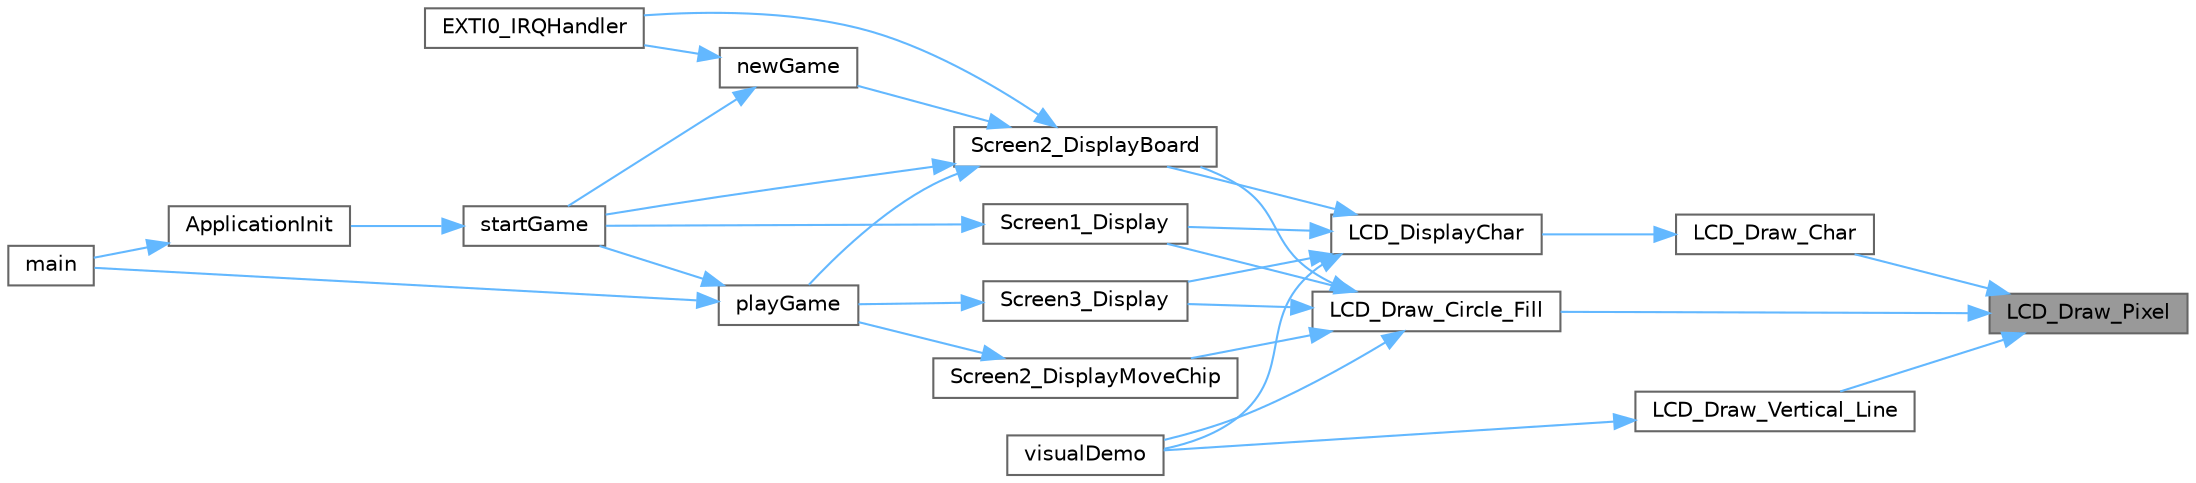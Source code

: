 digraph "LCD_Draw_Pixel"
{
 // LATEX_PDF_SIZE
  bgcolor="transparent";
  edge [fontname=Helvetica,fontsize=10,labelfontname=Helvetica,labelfontsize=10];
  node [fontname=Helvetica,fontsize=10,shape=box,height=0.2,width=0.4];
  rankdir="RL";
  Node1 [id="Node000001",label="LCD_Draw_Pixel",height=0.2,width=0.4,color="gray40", fillcolor="grey60", style="filled", fontcolor="black",tooltip=" "];
  Node1 -> Node2 [id="edge28_Node000001_Node000002",dir="back",color="steelblue1",style="solid",tooltip=" "];
  Node2 [id="Node000002",label="LCD_Draw_Char",height=0.2,width=0.4,color="grey40", fillcolor="white", style="filled",URL="$_l_c_d___driver_8c.html#addb5f8abbda2661be669a4a51f7e544c",tooltip=" "];
  Node2 -> Node3 [id="edge29_Node000002_Node000003",dir="back",color="steelblue1",style="solid",tooltip=" "];
  Node3 [id="Node000003",label="LCD_DisplayChar",height=0.2,width=0.4,color="grey40", fillcolor="white", style="filled",URL="$_l_c_d___driver_8c.html#aa500186c114aaea3dd6cdc11d306617e",tooltip=" "];
  Node3 -> Node4 [id="edge30_Node000003_Node000004",dir="back",color="steelblue1",style="solid",tooltip=" "];
  Node4 [id="Node000004",label="Screen1_Display",height=0.2,width=0.4,color="grey40", fillcolor="white", style="filled",URL="$_display_8c.html#a930e0d87767d5dd317b9bb971e664394",tooltip="displays 1 or 2 player mode choice screen (startup)"];
  Node4 -> Node5 [id="edge31_Node000004_Node000005",dir="back",color="steelblue1",style="solid",tooltip=" "];
  Node5 [id="Node000005",label="startGame",height=0.2,width=0.4,color="grey40", fillcolor="white", style="filled",URL="$_application_code_8c.html#abf5f6de04bef125dc7c4b1cda0357d3f",tooltip="starts a new game and sets scores to zero, displays screen 1 and sets player mode"];
  Node5 -> Node6 [id="edge32_Node000005_Node000006",dir="back",color="steelblue1",style="solid",tooltip=" "];
  Node6 [id="Node000006",label="ApplicationInit",height=0.2,width=0.4,color="grey40", fillcolor="white", style="filled",URL="$_application_code_8c.html#a784bc21ff799c79e41f61fbb3583d1e9",tooltip=" "];
  Node6 -> Node7 [id="edge33_Node000006_Node000007",dir="back",color="steelblue1",style="solid",tooltip=" "];
  Node7 [id="Node000007",label="main",height=0.2,width=0.4,color="grey40", fillcolor="white", style="filled",URL="$main_8c.html#a840291bc02cba5474a4cb46a9b9566fe",tooltip="The application entry point."];
  Node3 -> Node8 [id="edge34_Node000003_Node000008",dir="back",color="steelblue1",style="solid",tooltip=" "];
  Node8 [id="Node000008",label="Screen2_DisplayBoard",height=0.2,width=0.4,color="grey40", fillcolor="white", style="filled",URL="$_display_8c.html#a5bc581d263574a331a20dd48e5c38773",tooltip="displays the board and connect 4 lettering while playing the game"];
  Node8 -> Node9 [id="edge35_Node000008_Node000009",dir="back",color="steelblue1",style="solid",tooltip=" "];
  Node9 [id="Node000009",label="EXTI0_IRQHandler",height=0.2,width=0.4,color="grey40", fillcolor="white", style="filled",URL="$_application_code_8c.html#ac40e3efd9598191869ae6e4677df48ba",tooltip=" "];
  Node8 -> Node10 [id="edge36_Node000008_Node000010",dir="back",color="steelblue1",style="solid",tooltip=" "];
  Node10 [id="Node000010",label="newGame",height=0.2,width=0.4,color="grey40", fillcolor="white", style="filled",URL="$_application_code_8c.html#a24903cba723365d50b4c662e33e91707",tooltip="Creates a new gameboard, flips the starting player, and starts the timer."];
  Node10 -> Node9 [id="edge37_Node000010_Node000009",dir="back",color="steelblue1",style="solid",tooltip=" "];
  Node10 -> Node5 [id="edge38_Node000010_Node000005",dir="back",color="steelblue1",style="solid",tooltip=" "];
  Node8 -> Node11 [id="edge39_Node000008_Node000011",dir="back",color="steelblue1",style="solid",tooltip=" "];
  Node11 [id="Node000011",label="playGame",height=0.2,width=0.4,color="grey40", fillcolor="white", style="filled",URL="$_application_code_8c.html#ab7c3a6586b18c40cdf49c922ba6edc5a",tooltip="loop that runs the program to play the game"];
  Node11 -> Node7 [id="edge40_Node000011_Node000007",dir="back",color="steelblue1",style="solid",tooltip=" "];
  Node11 -> Node5 [id="edge41_Node000011_Node000005",dir="back",color="steelblue1",style="solid",tooltip=" "];
  Node8 -> Node5 [id="edge42_Node000008_Node000005",dir="back",color="steelblue1",style="solid",tooltip=" "];
  Node3 -> Node12 [id="edge43_Node000003_Node000012",dir="back",color="steelblue1",style="solid",tooltip=" "];
  Node12 [id="Node000012",label="Screen3_Display",height=0.2,width=0.4,color="grey40", fillcolor="white", style="filled",URL="$_display_8c.html#ae449fa53977e9b5a60f38a6b99c9a2fd",tooltip="displays end game screen with scores and time played"];
  Node12 -> Node11 [id="edge44_Node000012_Node000011",dir="back",color="steelblue1",style="solid",tooltip=" "];
  Node3 -> Node13 [id="edge45_Node000003_Node000013",dir="back",color="steelblue1",style="solid",tooltip=" "];
  Node13 [id="Node000013",label="visualDemo",height=0.2,width=0.4,color="grey40", fillcolor="white", style="filled",URL="$_l_c_d___driver_8c.html#aac33094cbe08196b782a4c0d3a33fff7",tooltip=" "];
  Node1 -> Node14 [id="edge46_Node000001_Node000014",dir="back",color="steelblue1",style="solid",tooltip=" "];
  Node14 [id="Node000014",label="LCD_Draw_Circle_Fill",height=0.2,width=0.4,color="grey40", fillcolor="white", style="filled",URL="$_l_c_d___driver_8c.html#ad100093c753ae9ae5d6a5a193dd22b36",tooltip=" "];
  Node14 -> Node4 [id="edge47_Node000014_Node000004",dir="back",color="steelblue1",style="solid",tooltip=" "];
  Node14 -> Node8 [id="edge48_Node000014_Node000008",dir="back",color="steelblue1",style="solid",tooltip=" "];
  Node14 -> Node15 [id="edge49_Node000014_Node000015",dir="back",color="steelblue1",style="solid",tooltip=" "];
  Node15 [id="Node000015",label="Screen2_DisplayMoveChip",height=0.2,width=0.4,color="grey40", fillcolor="white", style="filled",URL="$_display_8c.html#ad6a9f3b56b0e9f012ec296470d33fd80",tooltip="displays the moving chip at its given location"];
  Node15 -> Node11 [id="edge50_Node000015_Node000011",dir="back",color="steelblue1",style="solid",tooltip=" "];
  Node14 -> Node12 [id="edge51_Node000014_Node000012",dir="back",color="steelblue1",style="solid",tooltip=" "];
  Node14 -> Node13 [id="edge52_Node000014_Node000013",dir="back",color="steelblue1",style="solid",tooltip=" "];
  Node1 -> Node16 [id="edge53_Node000001_Node000016",dir="back",color="steelblue1",style="solid",tooltip=" "];
  Node16 [id="Node000016",label="LCD_Draw_Vertical_Line",height=0.2,width=0.4,color="grey40", fillcolor="white", style="filled",URL="$_l_c_d___driver_8c.html#a0ac6b0baeb492c28cb5de69d89685436",tooltip=" "];
  Node16 -> Node13 [id="edge54_Node000016_Node000013",dir="back",color="steelblue1",style="solid",tooltip=" "];
}
